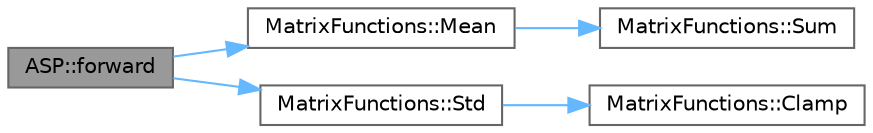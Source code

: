 digraph "ASP::forward"
{
 // LATEX_PDF_SIZE
  bgcolor="transparent";
  edge [fontname=Helvetica,fontsize=10,labelfontname=Helvetica,labelfontsize=10];
  node [fontname=Helvetica,fontsize=10,shape=box,height=0.2,width=0.4];
  rankdir="LR";
  Node1 [id="Node000001",label="ASP::forward",height=0.2,width=0.4,color="gray40", fillcolor="grey60", style="filled", fontcolor="black",tooltip="Conputes the forward feed."];
  Node1 -> Node2 [id="edge1_Node000001_Node000002",color="steelblue1",style="solid",tooltip=" "];
  Node2 [id="Node000002",label="MatrixFunctions::Mean",height=0.2,width=0.4,color="grey40", fillcolor="white", style="filled",URL="$class_matrix_functions.html#a7c16622175c414528a40ed3b85d59054",tooltip="Computes the mean on dim2. Here output has a shape of (dim1)"];
  Node2 -> Node3 [id="edge2_Node000002_Node000003",color="steelblue1",style="solid",tooltip=" "];
  Node3 [id="Node000003",label="MatrixFunctions::Sum",height=0.2,width=0.4,color="grey40", fillcolor="white", style="filled",URL="$class_matrix_functions.html#af8c8b43a7befe030fb2b71b7084507c3",tooltip="Computes the sum of a 2d matrix and returns it."];
  Node1 -> Node4 [id="edge3_Node000001_Node000004",color="steelblue1",style="solid",tooltip=" "];
  Node4 [id="Node000004",label="MatrixFunctions::Std",height=0.2,width=0.4,color="grey40", fillcolor="white", style="filled",URL="$class_matrix_functions.html#a1c38e1dc5ac60a26324e76a75f58bb69",tooltip="Computes the population std of input by channel."];
  Node4 -> Node5 [id="edge4_Node000004_Node000005",color="steelblue1",style="solid",tooltip=" "];
  Node5 [id="Node000005",label="MatrixFunctions::Clamp",height=0.2,width=0.4,color="grey40", fillcolor="white", style="filled",URL="$class_matrix_functions.html#aa1c8eae04ff4fa86491e5f180fb28d8e",tooltip="yi​=min(max(xi​,min_valuei​),max_valuei​)"];
}

